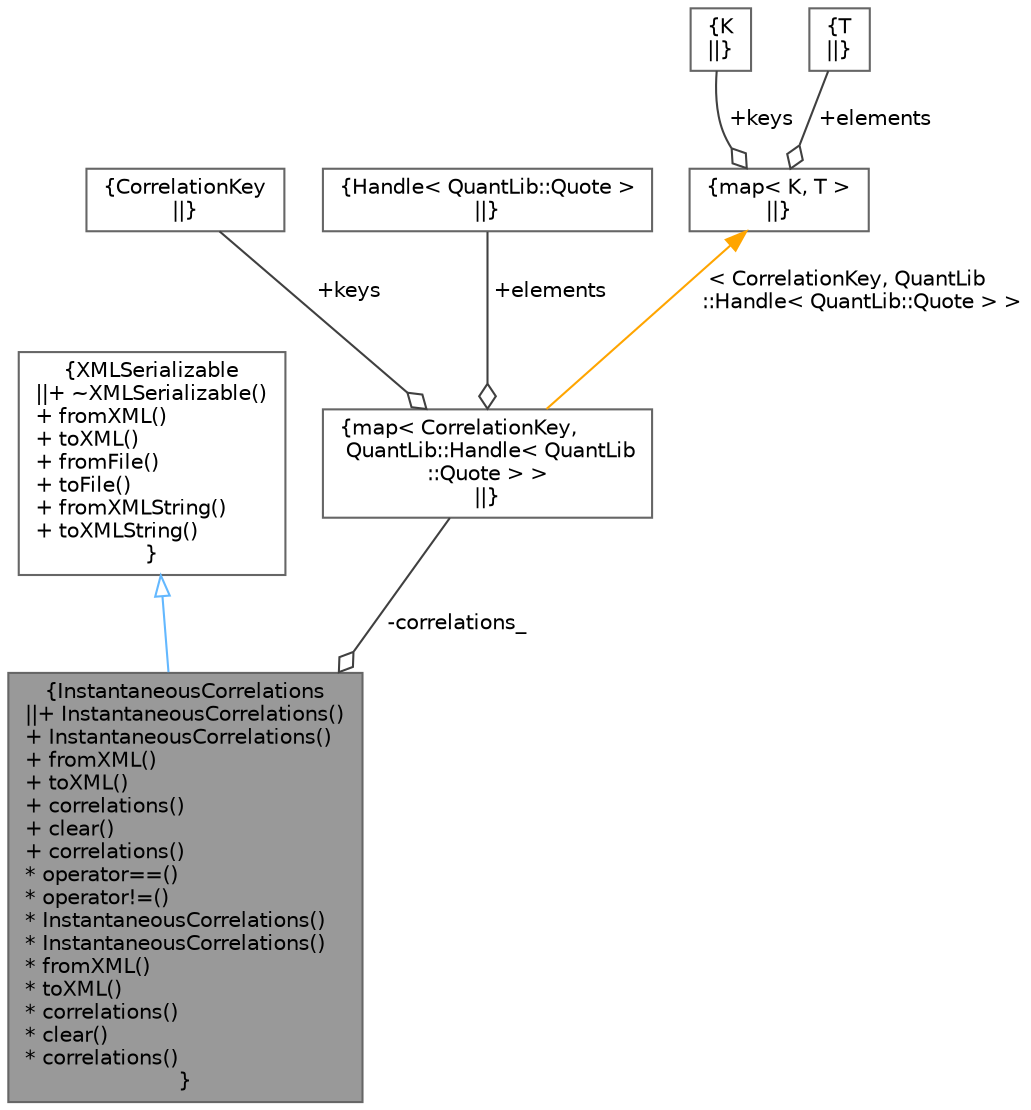digraph "InstantaneousCorrelations"
{
 // INTERACTIVE_SVG=YES
 // LATEX_PDF_SIZE
  bgcolor="transparent";
  edge [fontname=Helvetica,fontsize=10,labelfontname=Helvetica,labelfontsize=10];
  node [fontname=Helvetica,fontsize=10,shape=box,height=0.2,width=0.4];
  Node1 [label="{InstantaneousCorrelations\n||+ InstantaneousCorrelations()\l+ InstantaneousCorrelations()\l+ fromXML()\l+ toXML()\l+ correlations()\l+ clear()\l+ correlations()\l* operator==()\l* operator!=()\l* InstantaneousCorrelations()\l* InstantaneousCorrelations()\l* fromXML()\l* toXML()\l* correlations()\l* clear()\l* correlations()\l}",height=0.2,width=0.4,color="gray40", fillcolor="grey60", style="filled", fontcolor="black",tooltip="InstantaneousCorrelations."];
  Node2 -> Node1 [dir="back",color="steelblue1",style="solid",arrowtail="onormal"];
  Node2 [label="{XMLSerializable\n||+ ~XMLSerializable()\l+ fromXML()\l+ toXML()\l+ fromFile()\l+ toFile()\l+ fromXMLString()\l+ toXMLString()\l}",height=0.2,width=0.4,color="gray40", fillcolor="white", style="filled",URL="$classore_1_1data_1_1_x_m_l_serializable.html",tooltip="Base class for all serializable classes."];
  Node3 -> Node1 [color="grey25",style="solid",label=" -correlations_" ,arrowhead="odiamond"];
  Node3 [label="{map\< CorrelationKey,\l QuantLib::Handle\< QuantLib\l::Quote \> \>\n||}",height=0.2,width=0.4,color="gray40", fillcolor="white", style="filled",tooltip=" "];
  Node4 -> Node3 [color="grey25",style="solid",label=" +keys" ,arrowhead="odiamond"];
  Node4 [label="{CorrelationKey\n||}",height=0.2,width=0.4,color="gray40", fillcolor="white", style="filled",tooltip=" "];
  Node5 -> Node3 [color="grey25",style="solid",label=" +elements" ,arrowhead="odiamond"];
  Node5 [label="{Handle\< QuantLib::Quote \>\n||}",height=0.2,width=0.4,color="gray40", fillcolor="white", style="filled",tooltip=" "];
  Node6 -> Node3 [dir="back",color="orange",style="solid",label=" \< CorrelationKey, QuantLib\l::Handle\< QuantLib::Quote \> \>" ];
  Node6 [label="{map\< K, T \>\n||}",height=0.2,width=0.4,color="gray40", fillcolor="white", style="filled",tooltip=" "];
  Node7 -> Node6 [color="grey25",style="solid",label=" +keys" ,arrowhead="odiamond"];
  Node7 [label="{K\n||}",height=0.2,width=0.4,color="gray40", fillcolor="white", style="filled",tooltip=" "];
  Node8 -> Node6 [color="grey25",style="solid",label=" +elements" ,arrowhead="odiamond"];
  Node8 [label="{T\n||}",height=0.2,width=0.4,color="gray40", fillcolor="white", style="filled",tooltip=" "];
}
